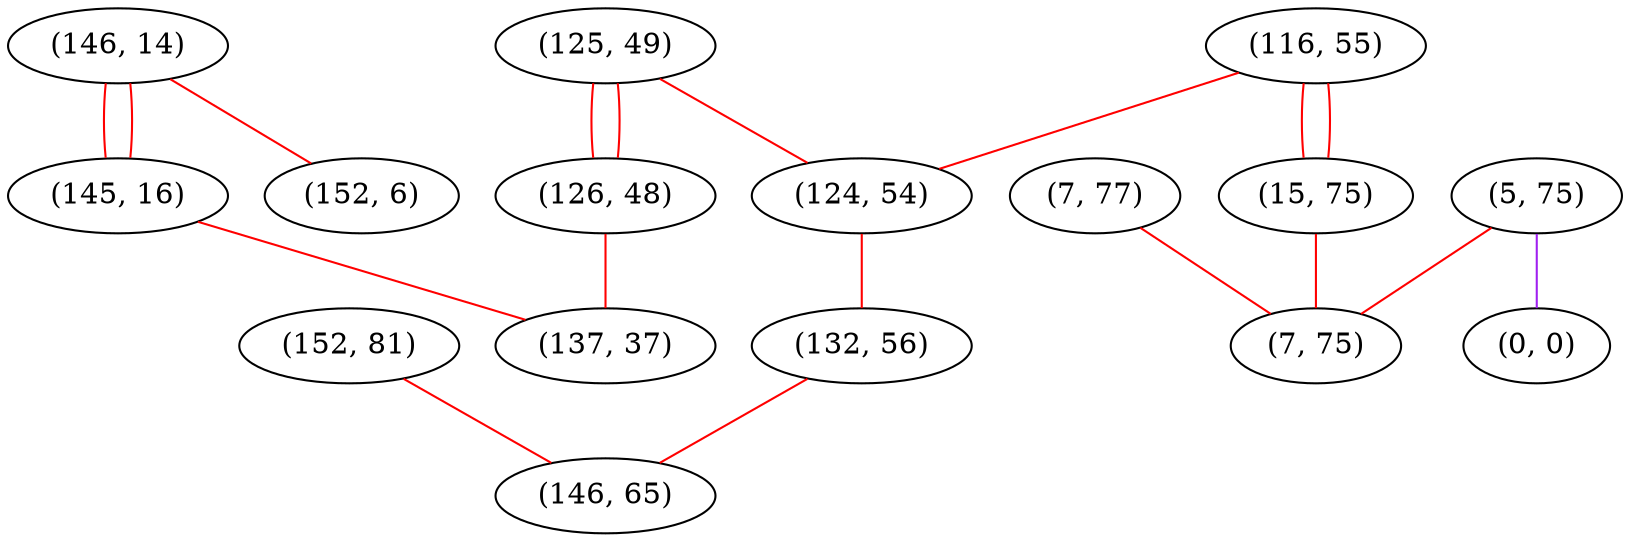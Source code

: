 graph "" {
"(125, 49)";
"(116, 55)";
"(146, 14)";
"(5, 75)";
"(152, 81)";
"(152, 6)";
"(7, 77)";
"(124, 54)";
"(15, 75)";
"(0, 0)";
"(126, 48)";
"(132, 56)";
"(7, 75)";
"(145, 16)";
"(137, 37)";
"(146, 65)";
"(125, 49)" -- "(124, 54)"  [color=red, key=0, weight=1];
"(125, 49)" -- "(126, 48)"  [color=red, key=0, weight=1];
"(125, 49)" -- "(126, 48)"  [color=red, key=1, weight=1];
"(116, 55)" -- "(15, 75)"  [color=red, key=0, weight=1];
"(116, 55)" -- "(15, 75)"  [color=red, key=1, weight=1];
"(116, 55)" -- "(124, 54)"  [color=red, key=0, weight=1];
"(146, 14)" -- "(152, 6)"  [color=red, key=0, weight=1];
"(146, 14)" -- "(145, 16)"  [color=red, key=0, weight=1];
"(146, 14)" -- "(145, 16)"  [color=red, key=1, weight=1];
"(5, 75)" -- "(7, 75)"  [color=red, key=0, weight=1];
"(5, 75)" -- "(0, 0)"  [color=purple, key=0, weight=4];
"(152, 81)" -- "(146, 65)"  [color=red, key=0, weight=1];
"(7, 77)" -- "(7, 75)"  [color=red, key=0, weight=1];
"(124, 54)" -- "(132, 56)"  [color=red, key=0, weight=1];
"(15, 75)" -- "(7, 75)"  [color=red, key=0, weight=1];
"(126, 48)" -- "(137, 37)"  [color=red, key=0, weight=1];
"(132, 56)" -- "(146, 65)"  [color=red, key=0, weight=1];
"(145, 16)" -- "(137, 37)"  [color=red, key=0, weight=1];
}
